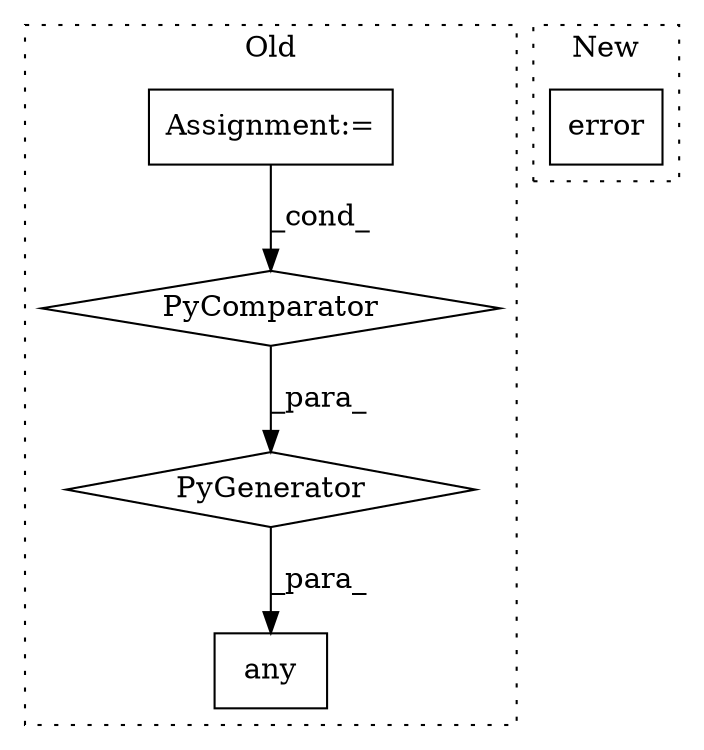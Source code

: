 digraph G {
subgraph cluster0 {
1 [label="any" a="32" s="27756,27944" l="15,-3" shape="box"];
3 [label="PyGenerator" a="107" s="27771" l="173" shape="diamond"];
4 [label="PyComparator" a="113" s="27896" l="42" shape="diamond"];
5 [label="Assignment:=" a="7" s="27896" l="42" shape="box"];
label = "Old";
style="dotted";
}
subgraph cluster1 {
2 [label="error" a="32" s="27676,27719" l="6,1" shape="box"];
label = "New";
style="dotted";
}
3 -> 1 [label="_para_"];
4 -> 3 [label="_para_"];
5 -> 4 [label="_cond_"];
}